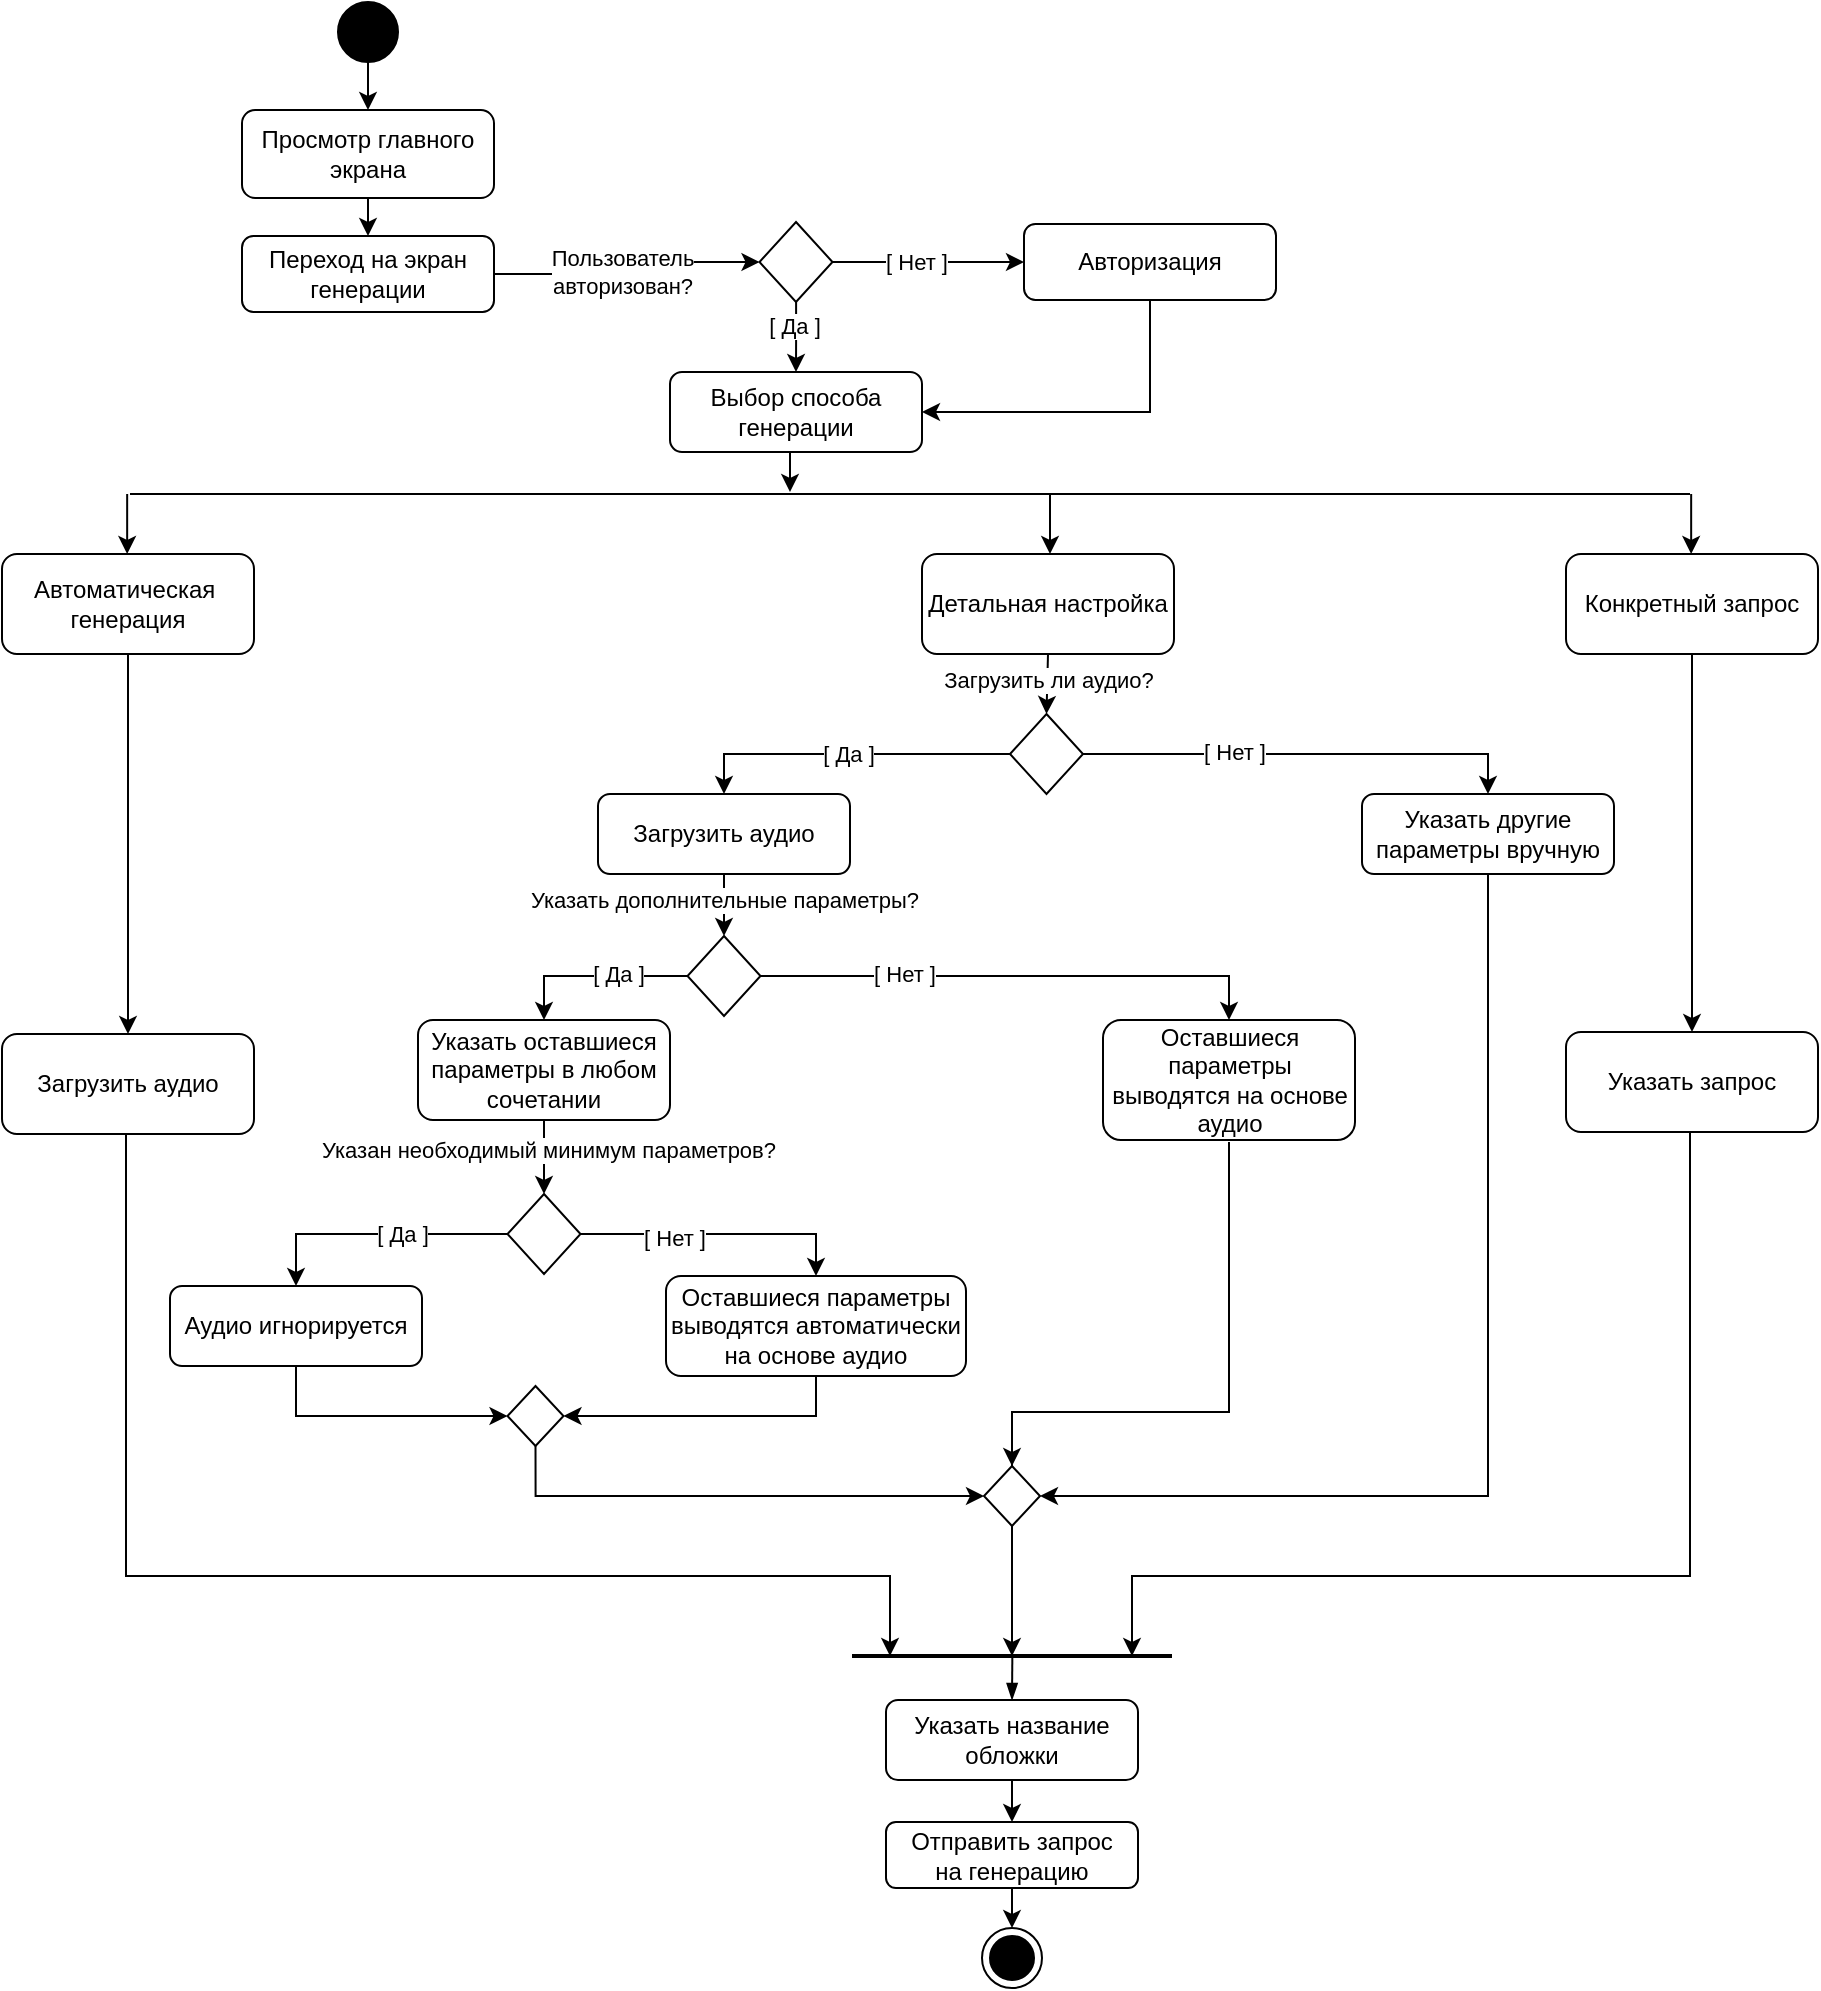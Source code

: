<mxfile version="26.1.0">
  <diagram name="Страница — 1" id="th1YcqJib-2roD1GFuyA">
    <mxGraphModel dx="1214" dy="658" grid="1" gridSize="10" guides="1" tooltips="1" connect="1" arrows="1" fold="1" page="1" pageScale="1" pageWidth="827" pageHeight="1169" math="0" shadow="0">
      <root>
        <mxCell id="0" />
        <mxCell id="1" parent="0" />
        <mxCell id="SUNWfg0v7icJtV71vYYI-5" style="edgeStyle=orthogonalEdgeStyle;rounded=0;orthogonalLoop=1;jettySize=auto;html=1;exitX=0.5;exitY=1;exitDx=0;exitDy=0;entryX=0.5;entryY=0;entryDx=0;entryDy=0;" parent="1" source="SUNWfg0v7icJtV71vYYI-1" target="SUNWfg0v7icJtV71vYYI-2" edge="1">
          <mxGeometry relative="1" as="geometry" />
        </mxCell>
        <mxCell id="SUNWfg0v7icJtV71vYYI-1" value="" style="ellipse;fillColor=strokeColor;html=1;" parent="1" vertex="1">
          <mxGeometry x="384" y="175" width="30" height="30" as="geometry" />
        </mxCell>
        <mxCell id="SUNWfg0v7icJtV71vYYI-6" style="edgeStyle=orthogonalEdgeStyle;rounded=0;orthogonalLoop=1;jettySize=auto;html=1;exitX=0.5;exitY=1;exitDx=0;exitDy=0;entryX=0.5;entryY=0;entryDx=0;entryDy=0;" parent="1" source="SUNWfg0v7icJtV71vYYI-2" target="SUNWfg0v7icJtV71vYYI-3" edge="1">
          <mxGeometry relative="1" as="geometry" />
        </mxCell>
        <mxCell id="SUNWfg0v7icJtV71vYYI-2" value="Просмотр главного экрана" style="rounded=1;whiteSpace=wrap;html=1;" parent="1" vertex="1">
          <mxGeometry x="336" y="229" width="126" height="44" as="geometry" />
        </mxCell>
        <mxCell id="SUNWfg0v7icJtV71vYYI-7" style="edgeStyle=orthogonalEdgeStyle;rounded=0;orthogonalLoop=1;jettySize=auto;html=1;exitX=1;exitY=0.5;exitDx=0;exitDy=0;entryX=0;entryY=0.5;entryDx=0;entryDy=0;" parent="1" source="SUNWfg0v7icJtV71vYYI-3" target="SUNWfg0v7icJtV71vYYI-4" edge="1">
          <mxGeometry relative="1" as="geometry" />
        </mxCell>
        <mxCell id="SUNWfg0v7icJtV71vYYI-10" value="Пользователь&lt;div&gt;авторизован?&lt;/div&gt;" style="edgeLabel;html=1;align=center;verticalAlign=middle;resizable=0;points=[];" parent="SUNWfg0v7icJtV71vYYI-7" vertex="1" connectable="0">
          <mxGeometry x="-0.087" y="1" relative="1" as="geometry">
            <mxPoint as="offset" />
          </mxGeometry>
        </mxCell>
        <mxCell id="SUNWfg0v7icJtV71vYYI-3" value="Переход на экран генерации" style="rounded=1;whiteSpace=wrap;html=1;" parent="1" vertex="1">
          <mxGeometry x="336" y="292" width="126" height="38" as="geometry" />
        </mxCell>
        <mxCell id="SUNWfg0v7icJtV71vYYI-12" style="edgeStyle=orthogonalEdgeStyle;rounded=0;orthogonalLoop=1;jettySize=auto;html=1;entryX=0.5;entryY=0;entryDx=0;entryDy=0;" parent="1" source="SUNWfg0v7icJtV71vYYI-4" target="SUNWfg0v7icJtV71vYYI-19" edge="1">
          <mxGeometry relative="1" as="geometry">
            <mxPoint x="613.0" y="309" as="targetPoint" />
          </mxGeometry>
        </mxCell>
        <mxCell id="SUNWfg0v7icJtV71vYYI-13" value="[ Да ]" style="edgeLabel;html=1;align=center;verticalAlign=middle;resizable=0;points=[];" parent="SUNWfg0v7icJtV71vYYI-12" vertex="1" connectable="0">
          <mxGeometry x="-0.106" y="-1" relative="1" as="geometry">
            <mxPoint y="-4" as="offset" />
          </mxGeometry>
        </mxCell>
        <mxCell id="SUNWfg0v7icJtV71vYYI-15" style="edgeStyle=orthogonalEdgeStyle;rounded=0;orthogonalLoop=1;jettySize=auto;html=1;entryX=0;entryY=0.5;entryDx=0;entryDy=0;" parent="1" source="SUNWfg0v7icJtV71vYYI-4" target="SUNWfg0v7icJtV71vYYI-14" edge="1">
          <mxGeometry relative="1" as="geometry" />
        </mxCell>
        <mxCell id="SUNWfg0v7icJtV71vYYI-16" value="[ Нет ]" style="edgeLabel;html=1;align=center;verticalAlign=middle;resizable=0;points=[];" parent="SUNWfg0v7icJtV71vYYI-15" vertex="1" connectable="0">
          <mxGeometry x="-0.147" relative="1" as="geometry">
            <mxPoint as="offset" />
          </mxGeometry>
        </mxCell>
        <mxCell id="SUNWfg0v7icJtV71vYYI-4" value="" style="rhombus;whiteSpace=wrap;html=1;" parent="1" vertex="1">
          <mxGeometry x="594.75" y="285" width="36.5" height="40" as="geometry" />
        </mxCell>
        <mxCell id="SUNWfg0v7icJtV71vYYI-105" style="edgeStyle=orthogonalEdgeStyle;rounded=0;orthogonalLoop=1;jettySize=auto;html=1;exitX=0.5;exitY=1;exitDx=0;exitDy=0;entryX=1;entryY=0.5;entryDx=0;entryDy=0;" parent="1" source="SUNWfg0v7icJtV71vYYI-14" target="SUNWfg0v7icJtV71vYYI-19" edge="1">
          <mxGeometry relative="1" as="geometry" />
        </mxCell>
        <mxCell id="SUNWfg0v7icJtV71vYYI-14" value="Авторизация" style="rounded=1;whiteSpace=wrap;html=1;" parent="1" vertex="1">
          <mxGeometry x="727" y="286" width="126" height="38" as="geometry" />
        </mxCell>
        <mxCell id="SUNWfg0v7icJtV71vYYI-26" style="edgeStyle=orthogonalEdgeStyle;rounded=0;orthogonalLoop=1;jettySize=auto;html=1;exitX=0.5;exitY=1;exitDx=0;exitDy=0;" parent="1" source="SUNWfg0v7icJtV71vYYI-19" edge="1">
          <mxGeometry relative="1" as="geometry">
            <mxPoint x="610" y="420" as="targetPoint" />
          </mxGeometry>
        </mxCell>
        <mxCell id="SUNWfg0v7icJtV71vYYI-19" value="Выбор способа&lt;div&gt;генерации&lt;/div&gt;" style="rounded=1;whiteSpace=wrap;html=1;" parent="1" vertex="1">
          <mxGeometry x="550" y="360" width="126" height="40" as="geometry" />
        </mxCell>
        <mxCell id="SUNWfg0v7icJtV71vYYI-93" style="edgeStyle=orthogonalEdgeStyle;rounded=0;orthogonalLoop=1;jettySize=auto;html=1;exitX=0.5;exitY=1;exitDx=0;exitDy=0;entryX=0.5;entryY=0;entryDx=0;entryDy=0;" parent="1" source="SUNWfg0v7icJtV71vYYI-21" target="SUNWfg0v7icJtV71vYYI-92" edge="1">
          <mxGeometry relative="1" as="geometry" />
        </mxCell>
        <mxCell id="SUNWfg0v7icJtV71vYYI-21" value="Автоматическая&amp;nbsp;&lt;div&gt;генерация&lt;/div&gt;" style="rounded=1;whiteSpace=wrap;html=1;" parent="1" vertex="1">
          <mxGeometry x="216" y="451" width="126" height="50" as="geometry" />
        </mxCell>
        <mxCell id="SUNWfg0v7icJtV71vYYI-40" style="edgeStyle=orthogonalEdgeStyle;rounded=0;orthogonalLoop=1;jettySize=auto;html=1;exitX=0.5;exitY=1;exitDx=0;exitDy=0;entryX=0.5;entryY=0;entryDx=0;entryDy=0;" parent="1" source="SUNWfg0v7icJtV71vYYI-22" target="SUNWfg0v7icJtV71vYYI-39" edge="1">
          <mxGeometry relative="1" as="geometry" />
        </mxCell>
        <mxCell id="SUNWfg0v7icJtV71vYYI-41" value="Загрузить ли аудио?" style="edgeLabel;html=1;align=center;verticalAlign=middle;resizable=0;points=[];" parent="SUNWfg0v7icJtV71vYYI-40" vertex="1" connectable="0">
          <mxGeometry x="-0.1" relative="1" as="geometry">
            <mxPoint y="-1" as="offset" />
          </mxGeometry>
        </mxCell>
        <mxCell id="SUNWfg0v7icJtV71vYYI-22" value="Детальная настройка" style="rounded=1;whiteSpace=wrap;html=1;" parent="1" vertex="1">
          <mxGeometry x="676" y="451" width="126" height="50" as="geometry" />
        </mxCell>
        <mxCell id="SUNWfg0v7icJtV71vYYI-91" style="edgeStyle=orthogonalEdgeStyle;rounded=0;orthogonalLoop=1;jettySize=auto;html=1;exitX=0.5;exitY=1;exitDx=0;exitDy=0;entryX=0.5;entryY=0;entryDx=0;entryDy=0;" parent="1" source="SUNWfg0v7icJtV71vYYI-23" target="SUNWfg0v7icJtV71vYYI-90" edge="1">
          <mxGeometry relative="1" as="geometry" />
        </mxCell>
        <mxCell id="SUNWfg0v7icJtV71vYYI-23" value="Конкретный запрос" style="rounded=1;whiteSpace=wrap;html=1;" parent="1" vertex="1">
          <mxGeometry x="998" y="451" width="126" height="50" as="geometry" />
        </mxCell>
        <mxCell id="SUNWfg0v7icJtV71vYYI-25" value="" style="endArrow=none;html=1;rounded=0;" parent="1" edge="1">
          <mxGeometry width="50" height="50" relative="1" as="geometry">
            <mxPoint x="280" y="421" as="sourcePoint" />
            <mxPoint x="1060" y="421" as="targetPoint" />
          </mxGeometry>
        </mxCell>
        <mxCell id="SUNWfg0v7icJtV71vYYI-35" style="edgeStyle=orthogonalEdgeStyle;rounded=0;orthogonalLoop=1;jettySize=auto;html=1;exitX=0.5;exitY=1;exitDx=0;exitDy=0;entryX=0.5;entryY=0;entryDx=0;entryDy=0;" parent="1" edge="1">
          <mxGeometry relative="1" as="geometry">
            <mxPoint x="278.58" y="421" as="sourcePoint" />
            <mxPoint x="278.58" y="451" as="targetPoint" />
          </mxGeometry>
        </mxCell>
        <mxCell id="SUNWfg0v7icJtV71vYYI-36" style="edgeStyle=orthogonalEdgeStyle;rounded=0;orthogonalLoop=1;jettySize=auto;html=1;exitX=0.5;exitY=1;exitDx=0;exitDy=0;entryX=0.5;entryY=0;entryDx=0;entryDy=0;" parent="1" edge="1">
          <mxGeometry relative="1" as="geometry">
            <mxPoint x="740" y="421" as="sourcePoint" />
            <mxPoint x="740" y="451" as="targetPoint" />
          </mxGeometry>
        </mxCell>
        <mxCell id="SUNWfg0v7icJtV71vYYI-37" style="edgeStyle=orthogonalEdgeStyle;rounded=0;orthogonalLoop=1;jettySize=auto;html=1;exitX=0.5;exitY=1;exitDx=0;exitDy=0;entryX=0.5;entryY=0;entryDx=0;entryDy=0;" parent="1" edge="1">
          <mxGeometry relative="1" as="geometry">
            <mxPoint x="1060.58" y="421" as="sourcePoint" />
            <mxPoint x="1060.58" y="451" as="targetPoint" />
          </mxGeometry>
        </mxCell>
        <mxCell id="SUNWfg0v7icJtV71vYYI-43" value="[ Да ]" style="edgeStyle=orthogonalEdgeStyle;rounded=0;orthogonalLoop=1;jettySize=auto;html=1;exitX=0;exitY=0.5;exitDx=0;exitDy=0;entryX=0.5;entryY=0;entryDx=0;entryDy=0;" parent="1" source="SUNWfg0v7icJtV71vYYI-39" target="SUNWfg0v7icJtV71vYYI-42" edge="1">
          <mxGeometry relative="1" as="geometry" />
        </mxCell>
        <mxCell id="SUNWfg0v7icJtV71vYYI-45" style="edgeStyle=orthogonalEdgeStyle;rounded=0;orthogonalLoop=1;jettySize=auto;html=1;exitX=1;exitY=0.5;exitDx=0;exitDy=0;entryX=0.5;entryY=0;entryDx=0;entryDy=0;" parent="1" source="SUNWfg0v7icJtV71vYYI-39" target="SUNWfg0v7icJtV71vYYI-44" edge="1">
          <mxGeometry relative="1" as="geometry" />
        </mxCell>
        <mxCell id="SUNWfg0v7icJtV71vYYI-46" value="[ Нет ]" style="edgeLabel;html=1;align=center;verticalAlign=middle;resizable=0;points=[];" parent="SUNWfg0v7icJtV71vYYI-45" vertex="1" connectable="0">
          <mxGeometry x="-0.323" y="1" relative="1" as="geometry">
            <mxPoint as="offset" />
          </mxGeometry>
        </mxCell>
        <mxCell id="SUNWfg0v7icJtV71vYYI-39" value="" style="rhombus;whiteSpace=wrap;html=1;" parent="1" vertex="1">
          <mxGeometry x="720" y="531" width="36.5" height="40" as="geometry" />
        </mxCell>
        <mxCell id="SUNWfg0v7icJtV71vYYI-49" style="edgeStyle=orthogonalEdgeStyle;rounded=0;orthogonalLoop=1;jettySize=auto;html=1;exitX=0.5;exitY=1;exitDx=0;exitDy=0;entryX=0.5;entryY=0;entryDx=0;entryDy=0;" parent="1" source="SUNWfg0v7icJtV71vYYI-42" target="SUNWfg0v7icJtV71vYYI-48" edge="1">
          <mxGeometry relative="1" as="geometry" />
        </mxCell>
        <mxCell id="SUNWfg0v7icJtV71vYYI-50" value="Указать дополнительные параметры?" style="edgeLabel;html=1;align=center;verticalAlign=middle;resizable=0;points=[];" parent="SUNWfg0v7icJtV71vYYI-49" vertex="1" connectable="0">
          <mxGeometry x="0.043" relative="1" as="geometry">
            <mxPoint y="-3" as="offset" />
          </mxGeometry>
        </mxCell>
        <mxCell id="SUNWfg0v7icJtV71vYYI-42" value="Загрузить аудио" style="rounded=1;whiteSpace=wrap;html=1;" parent="1" vertex="1">
          <mxGeometry x="514" y="571" width="126" height="40" as="geometry" />
        </mxCell>
        <mxCell id="SUNWfg0v7icJtV71vYYI-103" style="edgeStyle=orthogonalEdgeStyle;rounded=0;orthogonalLoop=1;jettySize=auto;html=1;exitX=0.5;exitY=1;exitDx=0;exitDy=0;entryX=1;entryY=0.5;entryDx=0;entryDy=0;" parent="1" source="SUNWfg0v7icJtV71vYYI-44" target="SUNWfg0v7icJtV71vYYI-82" edge="1">
          <mxGeometry relative="1" as="geometry" />
        </mxCell>
        <mxCell id="SUNWfg0v7icJtV71vYYI-44" value="Указать другие параметры вручную" style="rounded=1;whiteSpace=wrap;html=1;" parent="1" vertex="1">
          <mxGeometry x="896" y="571" width="126" height="40" as="geometry" />
        </mxCell>
        <mxCell id="SUNWfg0v7icJtV71vYYI-53" style="edgeStyle=orthogonalEdgeStyle;rounded=0;orthogonalLoop=1;jettySize=auto;html=1;exitX=0;exitY=0.5;exitDx=0;exitDy=0;" parent="1" source="SUNWfg0v7icJtV71vYYI-48" target="SUNWfg0v7icJtV71vYYI-51" edge="1">
          <mxGeometry relative="1" as="geometry" />
        </mxCell>
        <mxCell id="SUNWfg0v7icJtV71vYYI-56" value="[ Да ]" style="edgeLabel;html=1;align=center;verticalAlign=middle;resizable=0;points=[];" parent="SUNWfg0v7icJtV71vYYI-53" vertex="1" connectable="0">
          <mxGeometry x="-0.433" y="-1" relative="1" as="geometry">
            <mxPoint x="-9" as="offset" />
          </mxGeometry>
        </mxCell>
        <mxCell id="SUNWfg0v7icJtV71vYYI-54" style="edgeStyle=orthogonalEdgeStyle;rounded=0;orthogonalLoop=1;jettySize=auto;html=1;exitX=1;exitY=0.5;exitDx=0;exitDy=0;entryX=0.5;entryY=0;entryDx=0;entryDy=0;" parent="1" source="SUNWfg0v7icJtV71vYYI-48" target="SUNWfg0v7icJtV71vYYI-52" edge="1">
          <mxGeometry relative="1" as="geometry" />
        </mxCell>
        <mxCell id="SUNWfg0v7icJtV71vYYI-57" value="[ Нет ]" style="edgeLabel;html=1;align=center;verticalAlign=middle;resizable=0;points=[];" parent="SUNWfg0v7icJtV71vYYI-54" vertex="1" connectable="0">
          <mxGeometry x="-0.442" y="1" relative="1" as="geometry">
            <mxPoint as="offset" />
          </mxGeometry>
        </mxCell>
        <mxCell id="SUNWfg0v7icJtV71vYYI-48" value="" style="rhombus;whiteSpace=wrap;html=1;" parent="1" vertex="1">
          <mxGeometry x="558.75" y="642" width="36.5" height="40" as="geometry" />
        </mxCell>
        <mxCell id="SUNWfg0v7icJtV71vYYI-71" style="edgeStyle=orthogonalEdgeStyle;rounded=0;orthogonalLoop=1;jettySize=auto;html=1;exitX=0.5;exitY=1;exitDx=0;exitDy=0;entryX=0.5;entryY=0;entryDx=0;entryDy=0;" parent="1" source="SUNWfg0v7icJtV71vYYI-51" target="SUNWfg0v7icJtV71vYYI-58" edge="1">
          <mxGeometry relative="1" as="geometry" />
        </mxCell>
        <mxCell id="SUNWfg0v7icJtV71vYYI-72" value="Указан необходимый минимум параметров?" style="edgeLabel;html=1;align=center;verticalAlign=middle;resizable=0;points=[];" parent="SUNWfg0v7icJtV71vYYI-71" vertex="1" connectable="0">
          <mxGeometry x="0.014" y="2" relative="1" as="geometry">
            <mxPoint y="-4" as="offset" />
          </mxGeometry>
        </mxCell>
        <mxCell id="SUNWfg0v7icJtV71vYYI-51" value="Указать оставшиеся параметры в любом сочетании" style="rounded=1;whiteSpace=wrap;html=1;" parent="1" vertex="1">
          <mxGeometry x="424" y="684" width="126" height="50" as="geometry" />
        </mxCell>
        <mxCell id="SUNWfg0v7icJtV71vYYI-84" style="edgeStyle=orthogonalEdgeStyle;rounded=0;orthogonalLoop=1;jettySize=auto;html=1;exitX=0.5;exitY=1;exitDx=0;exitDy=0;entryX=0.5;entryY=0;entryDx=0;entryDy=0;" parent="1" target="SUNWfg0v7icJtV71vYYI-82" edge="1">
          <mxGeometry relative="1" as="geometry">
            <mxPoint x="829.5" y="745" as="sourcePoint" />
            <mxPoint x="721.0" y="932" as="targetPoint" />
            <Array as="points">
              <mxPoint x="829" y="880" />
              <mxPoint x="721" y="880" />
            </Array>
          </mxGeometry>
        </mxCell>
        <mxCell id="SUNWfg0v7icJtV71vYYI-52" value="Оставшиеся параметры выводятся на основе аудио" style="rounded=1;whiteSpace=wrap;html=1;" parent="1" vertex="1">
          <mxGeometry x="766.5" y="684" width="126" height="60" as="geometry" />
        </mxCell>
        <mxCell id="SUNWfg0v7icJtV71vYYI-74" style="edgeStyle=orthogonalEdgeStyle;rounded=0;orthogonalLoop=1;jettySize=auto;html=1;exitX=0;exitY=0.5;exitDx=0;exitDy=0;entryX=0.5;entryY=0;entryDx=0;entryDy=0;" parent="1" source="SUNWfg0v7icJtV71vYYI-58" target="SUNWfg0v7icJtV71vYYI-73" edge="1">
          <mxGeometry relative="1" as="geometry" />
        </mxCell>
        <mxCell id="SUNWfg0v7icJtV71vYYI-75" value="[ Да ]" style="edgeLabel;html=1;align=center;verticalAlign=middle;resizable=0;points=[];" parent="SUNWfg0v7icJtV71vYYI-74" vertex="1" connectable="0">
          <mxGeometry x="-0.19" relative="1" as="geometry">
            <mxPoint as="offset" />
          </mxGeometry>
        </mxCell>
        <mxCell id="SUNWfg0v7icJtV71vYYI-77" style="edgeStyle=orthogonalEdgeStyle;rounded=0;orthogonalLoop=1;jettySize=auto;html=1;exitX=1;exitY=0.5;exitDx=0;exitDy=0;" parent="1" source="SUNWfg0v7icJtV71vYYI-58" target="SUNWfg0v7icJtV71vYYI-76" edge="1">
          <mxGeometry relative="1" as="geometry" />
        </mxCell>
        <mxCell id="SUNWfg0v7icJtV71vYYI-78" value="[ Нет ]" style="edgeLabel;html=1;align=center;verticalAlign=middle;resizable=0;points=[];" parent="SUNWfg0v7icJtV71vYYI-77" vertex="1" connectable="0">
          <mxGeometry x="-0.33" y="-2" relative="1" as="geometry">
            <mxPoint as="offset" />
          </mxGeometry>
        </mxCell>
        <mxCell id="SUNWfg0v7icJtV71vYYI-58" value="" style="rhombus;whiteSpace=wrap;html=1;" parent="1" vertex="1">
          <mxGeometry x="468.75" y="771" width="36.5" height="40" as="geometry" />
        </mxCell>
        <mxCell id="SUNWfg0v7icJtV71vYYI-81" style="edgeStyle=orthogonalEdgeStyle;rounded=0;orthogonalLoop=1;jettySize=auto;html=1;exitX=0.5;exitY=1;exitDx=0;exitDy=0;entryX=0;entryY=0.5;entryDx=0;entryDy=0;" parent="1" source="SUNWfg0v7icJtV71vYYI-73" target="SUNWfg0v7icJtV71vYYI-79" edge="1">
          <mxGeometry relative="1" as="geometry" />
        </mxCell>
        <mxCell id="SUNWfg0v7icJtV71vYYI-73" value="Аудио игнорируется" style="rounded=1;whiteSpace=wrap;html=1;" parent="1" vertex="1">
          <mxGeometry x="300" y="817" width="126" height="40" as="geometry" />
        </mxCell>
        <mxCell id="SUNWfg0v7icJtV71vYYI-80" style="edgeStyle=orthogonalEdgeStyle;rounded=0;orthogonalLoop=1;jettySize=auto;html=1;exitX=0.5;exitY=1;exitDx=0;exitDy=0;entryX=1;entryY=0.5;entryDx=0;entryDy=0;" parent="1" source="SUNWfg0v7icJtV71vYYI-76" target="SUNWfg0v7icJtV71vYYI-79" edge="1">
          <mxGeometry relative="1" as="geometry" />
        </mxCell>
        <mxCell id="SUNWfg0v7icJtV71vYYI-76" value="Оставшиеся параметры выводятся автоматически на основе аудио" style="rounded=1;whiteSpace=wrap;html=1;" parent="1" vertex="1">
          <mxGeometry x="548" y="812" width="150" height="50" as="geometry" />
        </mxCell>
        <mxCell id="SUNWfg0v7icJtV71vYYI-85" style="edgeStyle=orthogonalEdgeStyle;rounded=0;orthogonalLoop=1;jettySize=auto;html=1;exitX=0.5;exitY=1;exitDx=0;exitDy=0;entryX=0;entryY=0.5;entryDx=0;entryDy=0;" parent="1" source="SUNWfg0v7icJtV71vYYI-79" target="SUNWfg0v7icJtV71vYYI-82" edge="1">
          <mxGeometry relative="1" as="geometry" />
        </mxCell>
        <mxCell id="SUNWfg0v7icJtV71vYYI-79" value="" style="rhombus;whiteSpace=wrap;html=1;" parent="1" vertex="1">
          <mxGeometry x="468.75" y="867" width="28" height="30" as="geometry" />
        </mxCell>
        <mxCell id="SUNWfg0v7icJtV71vYYI-96" style="edgeStyle=orthogonalEdgeStyle;rounded=0;orthogonalLoop=1;jettySize=auto;html=1;exitX=0.5;exitY=1;exitDx=0;exitDy=0;" parent="1" edge="1">
          <mxGeometry relative="1" as="geometry">
            <mxPoint x="721" y="1002" as="targetPoint" />
            <mxPoint x="721.0" y="899" as="sourcePoint" />
          </mxGeometry>
        </mxCell>
        <mxCell id="SUNWfg0v7icJtV71vYYI-82" value="" style="rhombus;whiteSpace=wrap;html=1;" parent="1" vertex="1">
          <mxGeometry x="707" y="907" width="28" height="30" as="geometry" />
        </mxCell>
        <mxCell id="SUNWfg0v7icJtV71vYYI-89" value="" style="endArrow=none;startArrow=none;endFill=0;startFill=0;endSize=8;html=1;verticalAlign=bottom;labelBackgroundColor=none;strokeWidth=2;rounded=0;" parent="1" edge="1">
          <mxGeometry width="160" relative="1" as="geometry">
            <mxPoint x="641" y="1002" as="sourcePoint" />
            <mxPoint x="801" y="1002" as="targetPoint" />
          </mxGeometry>
        </mxCell>
        <mxCell id="SUNWfg0v7icJtV71vYYI-95" style="edgeStyle=orthogonalEdgeStyle;rounded=0;orthogonalLoop=1;jettySize=auto;html=1;exitX=0.5;exitY=1;exitDx=0;exitDy=0;" parent="1" edge="1">
          <mxGeometry relative="1" as="geometry">
            <mxPoint x="781" y="1002" as="targetPoint" />
            <mxPoint x="1042" y="702" as="sourcePoint" />
            <Array as="points">
              <mxPoint x="1060" y="702" />
              <mxPoint x="1060" y="962" />
              <mxPoint x="781" y="962" />
            </Array>
          </mxGeometry>
        </mxCell>
        <mxCell id="SUNWfg0v7icJtV71vYYI-90" value="Указать запрос" style="rounded=1;whiteSpace=wrap;html=1;" parent="1" vertex="1">
          <mxGeometry x="998" y="690" width="126" height="50" as="geometry" />
        </mxCell>
        <mxCell id="SUNWfg0v7icJtV71vYYI-94" style="edgeStyle=orthogonalEdgeStyle;rounded=0;orthogonalLoop=1;jettySize=auto;html=1;exitX=0.5;exitY=1;exitDx=0;exitDy=0;" parent="1" edge="1">
          <mxGeometry relative="1" as="geometry">
            <mxPoint x="660" y="1002" as="targetPoint" />
            <mxPoint x="278" y="702" as="sourcePoint" />
            <Array as="points">
              <mxPoint x="278" y="962" />
              <mxPoint x="660" y="962" />
              <mxPoint x="660" y="1002" />
            </Array>
          </mxGeometry>
        </mxCell>
        <mxCell id="SUNWfg0v7icJtV71vYYI-92" value="Загрузить аудио" style="rounded=1;whiteSpace=wrap;html=1;" parent="1" vertex="1">
          <mxGeometry x="216" y="691" width="126" height="50" as="geometry" />
        </mxCell>
        <mxCell id="SUNWfg0v7icJtV71vYYI-100" style="edgeStyle=orthogonalEdgeStyle;rounded=0;orthogonalLoop=1;jettySize=auto;html=1;exitX=0.5;exitY=0;exitDx=0;exitDy=0;startArrow=blockThin;startFill=1;endArrow=none;" parent="1" source="SUNWfg0v7icJtV71vYYI-97" edge="1">
          <mxGeometry relative="1" as="geometry">
            <mxPoint x="721.185" y="1001" as="targetPoint" />
          </mxGeometry>
        </mxCell>
        <mxCell id="SUNWfg0v7icJtV71vYYI-101" style="edgeStyle=orthogonalEdgeStyle;rounded=0;orthogonalLoop=1;jettySize=auto;html=1;exitX=0.5;exitY=1;exitDx=0;exitDy=0;entryX=0.5;entryY=0;entryDx=0;entryDy=0;" parent="1" source="SUNWfg0v7icJtV71vYYI-97" target="SUNWfg0v7icJtV71vYYI-98" edge="1">
          <mxGeometry relative="1" as="geometry" />
        </mxCell>
        <mxCell id="SUNWfg0v7icJtV71vYYI-97" value="Указать название обложки" style="rounded=1;whiteSpace=wrap;html=1;" parent="1" vertex="1">
          <mxGeometry x="658" y="1024" width="126" height="40" as="geometry" />
        </mxCell>
        <mxCell id="SUNWfg0v7icJtV71vYYI-102" style="edgeStyle=orthogonalEdgeStyle;rounded=0;orthogonalLoop=1;jettySize=auto;html=1;exitX=0.5;exitY=1;exitDx=0;exitDy=0;entryX=0.5;entryY=0;entryDx=0;entryDy=0;" parent="1" source="SUNWfg0v7icJtV71vYYI-98" target="SUNWfg0v7icJtV71vYYI-99" edge="1">
          <mxGeometry relative="1" as="geometry" />
        </mxCell>
        <mxCell id="SUNWfg0v7icJtV71vYYI-98" value="Отправить запрос&lt;div&gt;на генерацию&lt;/div&gt;" style="rounded=1;whiteSpace=wrap;html=1;" parent="1" vertex="1">
          <mxGeometry x="658" y="1085" width="126" height="33" as="geometry" />
        </mxCell>
        <mxCell id="SUNWfg0v7icJtV71vYYI-99" value="" style="ellipse;html=1;shape=endState;fillColor=strokeColor;" parent="1" vertex="1">
          <mxGeometry x="706" y="1138" width="30" height="30" as="geometry" />
        </mxCell>
      </root>
    </mxGraphModel>
  </diagram>
</mxfile>
